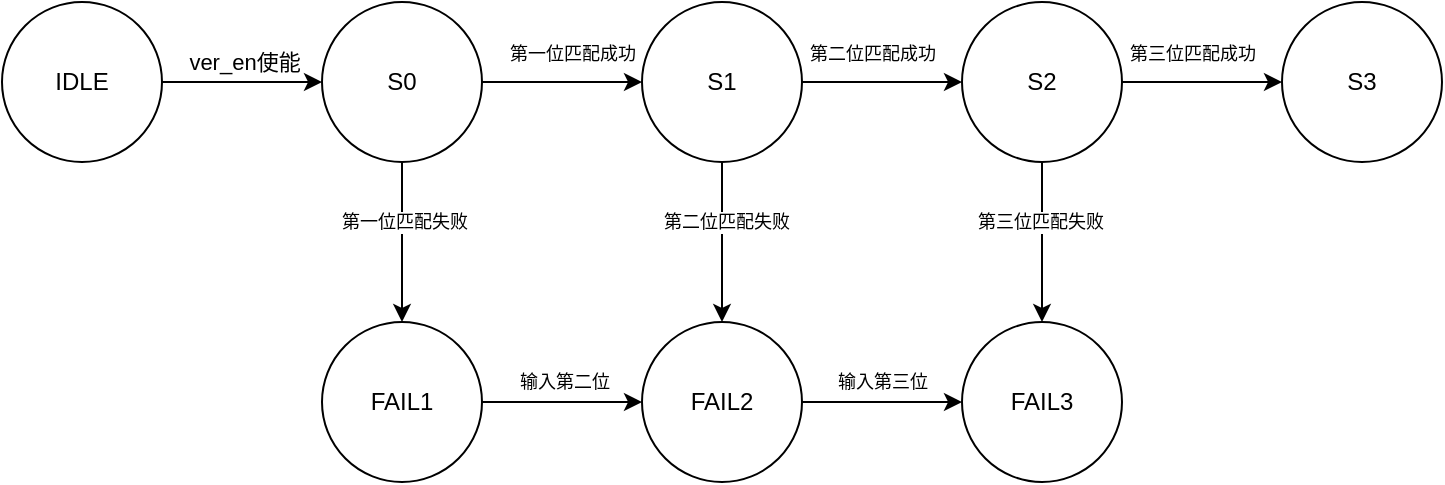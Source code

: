 <mxfile version="20.8.23" type="github">
  <diagram name="第 1 页" id="avwRosOW1kTsVmRYV9mG">
    <mxGraphModel dx="1008" dy="525" grid="1" gridSize="10" guides="1" tooltips="1" connect="1" arrows="1" fold="1" page="1" pageScale="1" pageWidth="827" pageHeight="1169" math="0" shadow="0">
      <root>
        <mxCell id="0" />
        <mxCell id="1" parent="0" />
        <mxCell id="VmrAAsjJuFen-UYQ8yC_-11" style="edgeStyle=orthogonalEdgeStyle;rounded=0;orthogonalLoop=1;jettySize=auto;html=1;exitX=1;exitY=0.5;exitDx=0;exitDy=0;entryX=0;entryY=0.5;entryDx=0;entryDy=0;" edge="1" parent="1" source="VmrAAsjJuFen-UYQ8yC_-1" target="VmrAAsjJuFen-UYQ8yC_-10">
          <mxGeometry relative="1" as="geometry" />
        </mxCell>
        <mxCell id="VmrAAsjJuFen-UYQ8yC_-12" value="ver_en使能" style="edgeLabel;html=1;align=center;verticalAlign=middle;resizable=0;points=[];" vertex="1" connectable="0" parent="VmrAAsjJuFen-UYQ8yC_-11">
          <mxGeometry x="0.266" y="-1" relative="1" as="geometry">
            <mxPoint x="-10" y="-11" as="offset" />
          </mxGeometry>
        </mxCell>
        <mxCell id="VmrAAsjJuFen-UYQ8yC_-1" value="IDLE" style="ellipse;whiteSpace=wrap;html=1;aspect=fixed;" vertex="1" parent="1">
          <mxGeometry y="200" width="80" height="80" as="geometry" />
        </mxCell>
        <mxCell id="VmrAAsjJuFen-UYQ8yC_-14" style="edgeStyle=orthogonalEdgeStyle;rounded=0;orthogonalLoop=1;jettySize=auto;html=1;exitX=1;exitY=0.5;exitDx=0;exitDy=0;entryX=0;entryY=0.5;entryDx=0;entryDy=0;" edge="1" parent="1" source="VmrAAsjJuFen-UYQ8yC_-2" target="VmrAAsjJuFen-UYQ8yC_-3">
          <mxGeometry relative="1" as="geometry" />
        </mxCell>
        <mxCell id="VmrAAsjJuFen-UYQ8yC_-20" style="edgeStyle=orthogonalEdgeStyle;rounded=0;orthogonalLoop=1;jettySize=auto;html=1;exitX=0.5;exitY=1;exitDx=0;exitDy=0;entryX=0.5;entryY=0;entryDx=0;entryDy=0;fontSize=9;" edge="1" parent="1" source="VmrAAsjJuFen-UYQ8yC_-2" target="VmrAAsjJuFen-UYQ8yC_-5">
          <mxGeometry relative="1" as="geometry" />
        </mxCell>
        <mxCell id="VmrAAsjJuFen-UYQ8yC_-23" value="第二位匹配失败" style="edgeLabel;html=1;align=center;verticalAlign=middle;resizable=0;points=[];fontSize=9;" vertex="1" connectable="0" parent="VmrAAsjJuFen-UYQ8yC_-20">
          <mxGeometry x="-0.246" y="2" relative="1" as="geometry">
            <mxPoint as="offset" />
          </mxGeometry>
        </mxCell>
        <mxCell id="VmrAAsjJuFen-UYQ8yC_-2" value="S1" style="ellipse;whiteSpace=wrap;html=1;aspect=fixed;" vertex="1" parent="1">
          <mxGeometry x="320" y="200" width="80" height="80" as="geometry" />
        </mxCell>
        <mxCell id="VmrAAsjJuFen-UYQ8yC_-15" style="edgeStyle=orthogonalEdgeStyle;rounded=0;orthogonalLoop=1;jettySize=auto;html=1;exitX=1;exitY=0.5;exitDx=0;exitDy=0;entryX=0;entryY=0.5;entryDx=0;entryDy=0;" edge="1" parent="1" source="VmrAAsjJuFen-UYQ8yC_-3" target="VmrAAsjJuFen-UYQ8yC_-9">
          <mxGeometry relative="1" as="geometry" />
        </mxCell>
        <mxCell id="VmrAAsjJuFen-UYQ8yC_-21" style="edgeStyle=orthogonalEdgeStyle;rounded=0;orthogonalLoop=1;jettySize=auto;html=1;exitX=0.5;exitY=1;exitDx=0;exitDy=0;entryX=0.5;entryY=0;entryDx=0;entryDy=0;fontSize=9;" edge="1" parent="1" source="VmrAAsjJuFen-UYQ8yC_-3" target="VmrAAsjJuFen-UYQ8yC_-6">
          <mxGeometry relative="1" as="geometry" />
        </mxCell>
        <mxCell id="VmrAAsjJuFen-UYQ8yC_-24" value="第三位匹配失败" style="edgeLabel;html=1;align=center;verticalAlign=middle;resizable=0;points=[];fontSize=9;" vertex="1" connectable="0" parent="VmrAAsjJuFen-UYQ8yC_-21">
          <mxGeometry x="-0.263" y="-1" relative="1" as="geometry">
            <mxPoint as="offset" />
          </mxGeometry>
        </mxCell>
        <mxCell id="VmrAAsjJuFen-UYQ8yC_-3" value="S2" style="ellipse;whiteSpace=wrap;html=1;aspect=fixed;" vertex="1" parent="1">
          <mxGeometry x="480" y="200" width="80" height="80" as="geometry" />
        </mxCell>
        <mxCell id="VmrAAsjJuFen-UYQ8yC_-25" style="edgeStyle=orthogonalEdgeStyle;rounded=0;orthogonalLoop=1;jettySize=auto;html=1;exitX=1;exitY=0.5;exitDx=0;exitDy=0;entryX=0;entryY=0.5;entryDx=0;entryDy=0;fontSize=9;" edge="1" parent="1" source="VmrAAsjJuFen-UYQ8yC_-4" target="VmrAAsjJuFen-UYQ8yC_-5">
          <mxGeometry relative="1" as="geometry" />
        </mxCell>
        <mxCell id="VmrAAsjJuFen-UYQ8yC_-27" value="输入第二位" style="edgeLabel;html=1;align=center;verticalAlign=middle;resizable=0;points=[];fontSize=9;" vertex="1" connectable="0" parent="VmrAAsjJuFen-UYQ8yC_-25">
          <mxGeometry x="-0.234" y="1" relative="1" as="geometry">
            <mxPoint x="10" y="-9" as="offset" />
          </mxGeometry>
        </mxCell>
        <mxCell id="VmrAAsjJuFen-UYQ8yC_-4" value="FAIL1" style="ellipse;whiteSpace=wrap;html=1;aspect=fixed;" vertex="1" parent="1">
          <mxGeometry x="160" y="360" width="80" height="80" as="geometry" />
        </mxCell>
        <mxCell id="VmrAAsjJuFen-UYQ8yC_-26" style="edgeStyle=orthogonalEdgeStyle;rounded=0;orthogonalLoop=1;jettySize=auto;html=1;exitX=1;exitY=0.5;exitDx=0;exitDy=0;entryX=0;entryY=0.5;entryDx=0;entryDy=0;fontSize=9;" edge="1" parent="1" source="VmrAAsjJuFen-UYQ8yC_-5" target="VmrAAsjJuFen-UYQ8yC_-6">
          <mxGeometry relative="1" as="geometry" />
        </mxCell>
        <mxCell id="VmrAAsjJuFen-UYQ8yC_-28" value="输入第三位" style="edgeLabel;html=1;align=center;verticalAlign=middle;resizable=0;points=[];fontSize=9;" vertex="1" connectable="0" parent="VmrAAsjJuFen-UYQ8yC_-26">
          <mxGeometry x="-0.303" relative="1" as="geometry">
            <mxPoint x="12" y="-10" as="offset" />
          </mxGeometry>
        </mxCell>
        <mxCell id="VmrAAsjJuFen-UYQ8yC_-5" value="FAIL2" style="ellipse;whiteSpace=wrap;html=1;aspect=fixed;" vertex="1" parent="1">
          <mxGeometry x="320" y="360" width="80" height="80" as="geometry" />
        </mxCell>
        <mxCell id="VmrAAsjJuFen-UYQ8yC_-6" value="FAIL3" style="ellipse;whiteSpace=wrap;html=1;aspect=fixed;" vertex="1" parent="1">
          <mxGeometry x="480" y="360" width="80" height="80" as="geometry" />
        </mxCell>
        <mxCell id="VmrAAsjJuFen-UYQ8yC_-9" value="S3" style="ellipse;whiteSpace=wrap;html=1;aspect=fixed;" vertex="1" parent="1">
          <mxGeometry x="640" y="200" width="80" height="80" as="geometry" />
        </mxCell>
        <mxCell id="VmrAAsjJuFen-UYQ8yC_-13" style="edgeStyle=orthogonalEdgeStyle;rounded=0;orthogonalLoop=1;jettySize=auto;html=1;exitX=1;exitY=0.5;exitDx=0;exitDy=0;entryX=0;entryY=0.5;entryDx=0;entryDy=0;" edge="1" parent="1" source="VmrAAsjJuFen-UYQ8yC_-10" target="VmrAAsjJuFen-UYQ8yC_-2">
          <mxGeometry relative="1" as="geometry" />
        </mxCell>
        <mxCell id="VmrAAsjJuFen-UYQ8yC_-19" style="edgeStyle=orthogonalEdgeStyle;rounded=0;orthogonalLoop=1;jettySize=auto;html=1;exitX=0.5;exitY=1;exitDx=0;exitDy=0;entryX=0.5;entryY=0;entryDx=0;entryDy=0;fontSize=9;" edge="1" parent="1" source="VmrAAsjJuFen-UYQ8yC_-10" target="VmrAAsjJuFen-UYQ8yC_-4">
          <mxGeometry relative="1" as="geometry" />
        </mxCell>
        <mxCell id="VmrAAsjJuFen-UYQ8yC_-22" value="第一位匹配失败" style="edgeLabel;html=1;align=center;verticalAlign=middle;resizable=0;points=[];fontSize=9;" vertex="1" connectable="0" parent="VmrAAsjJuFen-UYQ8yC_-19">
          <mxGeometry x="-0.246" y="1" relative="1" as="geometry">
            <mxPoint as="offset" />
          </mxGeometry>
        </mxCell>
        <mxCell id="VmrAAsjJuFen-UYQ8yC_-10" value="S0" style="ellipse;whiteSpace=wrap;html=1;aspect=fixed;" vertex="1" parent="1">
          <mxGeometry x="160" y="200" width="80" height="80" as="geometry" />
        </mxCell>
        <mxCell id="VmrAAsjJuFen-UYQ8yC_-16" value="&lt;font style=&quot;font-size: 9px;&quot;&gt;第一位匹配成功&lt;/font&gt;" style="text;html=1;align=center;verticalAlign=middle;resizable=0;points=[];autosize=1;strokeColor=none;fillColor=none;" vertex="1" parent="1">
          <mxGeometry x="240" y="210" width="90" height="30" as="geometry" />
        </mxCell>
        <mxCell id="VmrAAsjJuFen-UYQ8yC_-17" value="&lt;font style=&quot;font-size: 9px;&quot;&gt;第二位匹配成功&lt;/font&gt;" style="text;html=1;align=center;verticalAlign=middle;resizable=0;points=[];autosize=1;strokeColor=none;fillColor=none;" vertex="1" parent="1">
          <mxGeometry x="390" y="210" width="90" height="30" as="geometry" />
        </mxCell>
        <mxCell id="VmrAAsjJuFen-UYQ8yC_-18" value="&lt;font style=&quot;font-size: 9px;&quot;&gt;第三位匹配成功&lt;/font&gt;" style="text;html=1;align=center;verticalAlign=middle;resizable=0;points=[];autosize=1;strokeColor=none;fillColor=none;" vertex="1" parent="1">
          <mxGeometry x="550" y="210" width="90" height="30" as="geometry" />
        </mxCell>
      </root>
    </mxGraphModel>
  </diagram>
</mxfile>
